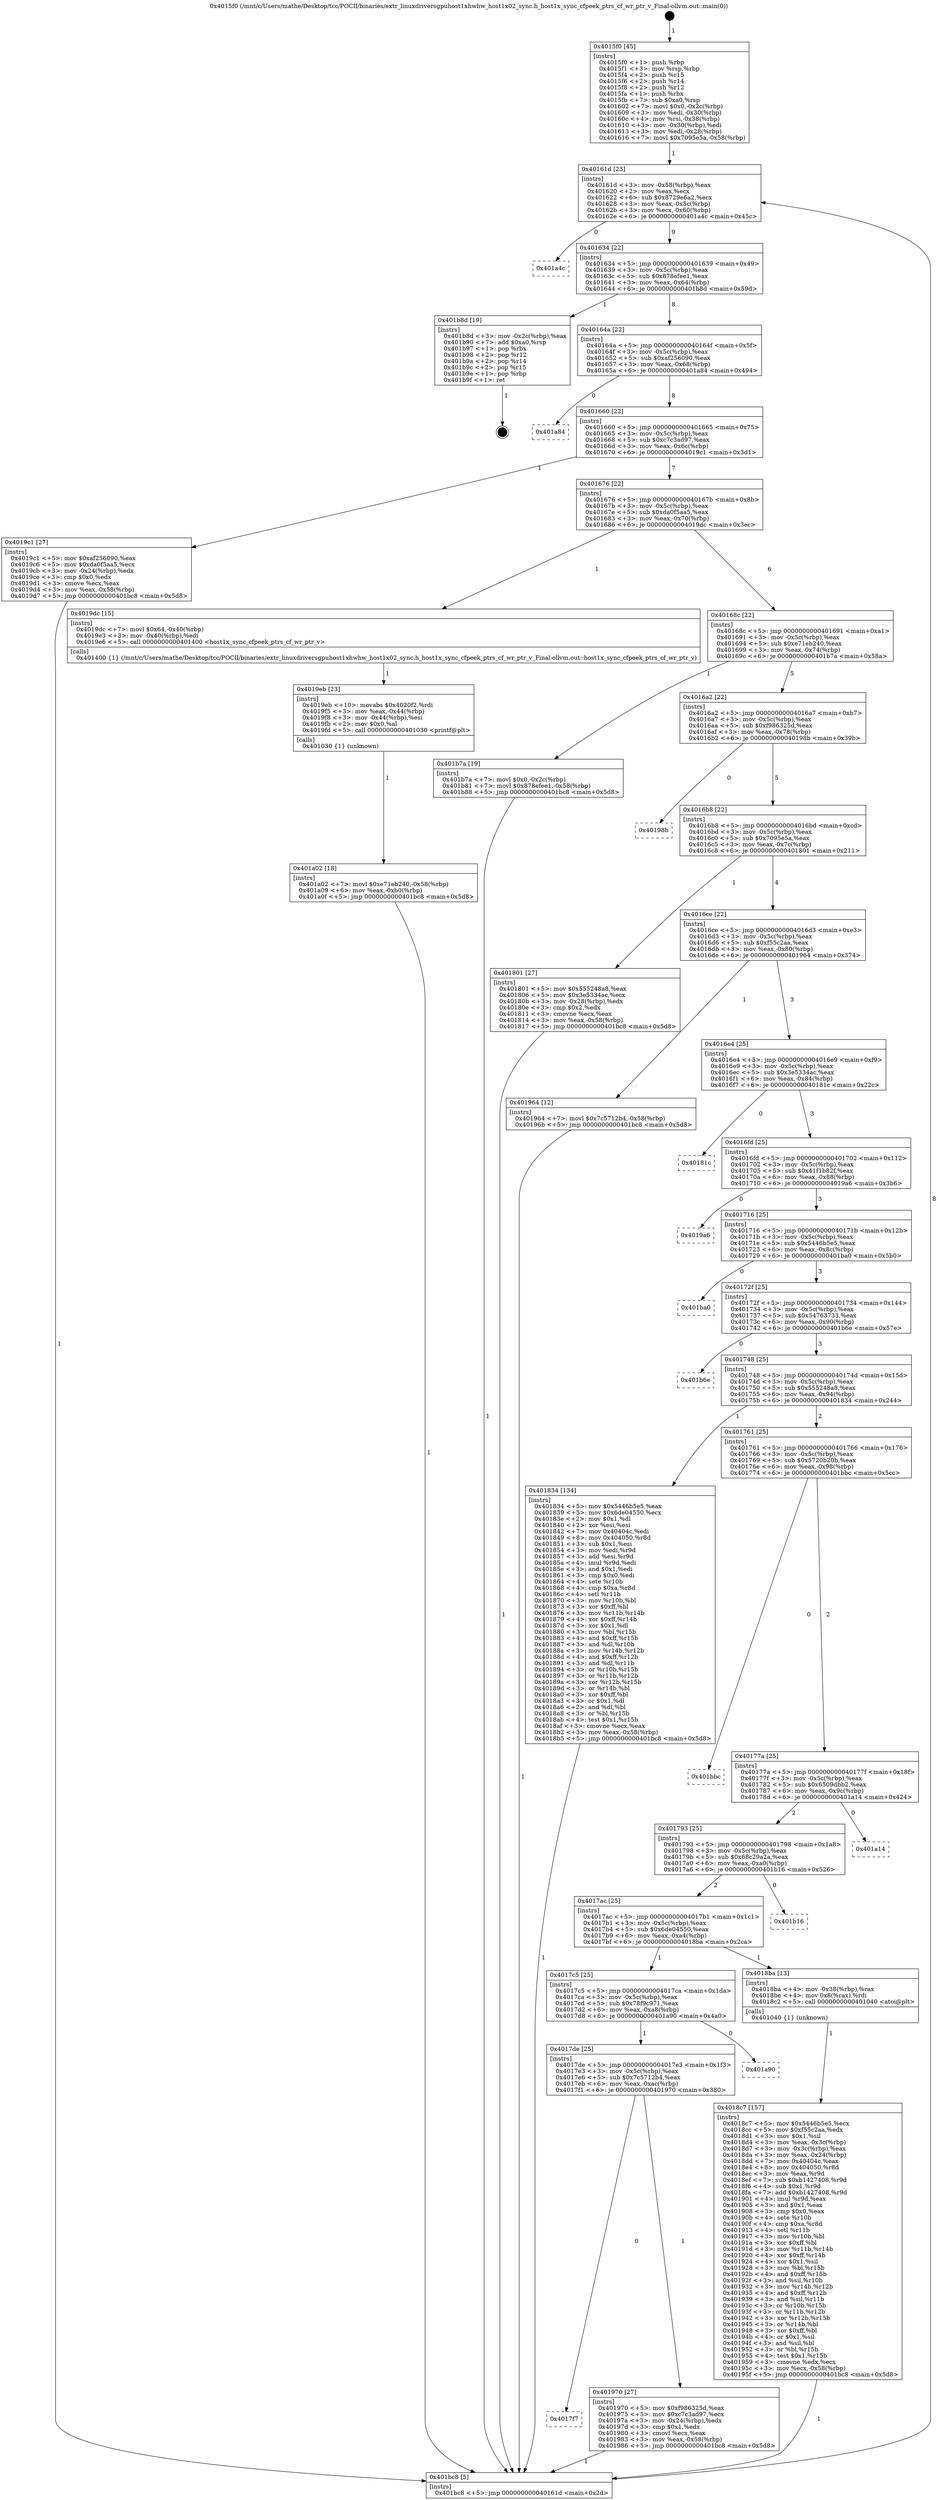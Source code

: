 digraph "0x4015f0" {
  label = "0x4015f0 (/mnt/c/Users/mathe/Desktop/tcc/POCII/binaries/extr_linuxdriversgpuhost1xhwhw_host1x02_sync.h_host1x_sync_cfpeek_ptrs_cf_wr_ptr_v_Final-ollvm.out::main(0))"
  labelloc = "t"
  node[shape=record]

  Entry [label="",width=0.3,height=0.3,shape=circle,fillcolor=black,style=filled]
  "0x40161d" [label="{
     0x40161d [23]\l
     | [instrs]\l
     &nbsp;&nbsp;0x40161d \<+3\>: mov -0x58(%rbp),%eax\l
     &nbsp;&nbsp;0x401620 \<+2\>: mov %eax,%ecx\l
     &nbsp;&nbsp;0x401622 \<+6\>: sub $0x8729e6a2,%ecx\l
     &nbsp;&nbsp;0x401628 \<+3\>: mov %eax,-0x5c(%rbp)\l
     &nbsp;&nbsp;0x40162b \<+3\>: mov %ecx,-0x60(%rbp)\l
     &nbsp;&nbsp;0x40162e \<+6\>: je 0000000000401a4c \<main+0x45c\>\l
  }"]
  "0x401a4c" [label="{
     0x401a4c\l
  }", style=dashed]
  "0x401634" [label="{
     0x401634 [22]\l
     | [instrs]\l
     &nbsp;&nbsp;0x401634 \<+5\>: jmp 0000000000401639 \<main+0x49\>\l
     &nbsp;&nbsp;0x401639 \<+3\>: mov -0x5c(%rbp),%eax\l
     &nbsp;&nbsp;0x40163c \<+5\>: sub $0x878efee1,%eax\l
     &nbsp;&nbsp;0x401641 \<+3\>: mov %eax,-0x64(%rbp)\l
     &nbsp;&nbsp;0x401644 \<+6\>: je 0000000000401b8d \<main+0x59d\>\l
  }"]
  Exit [label="",width=0.3,height=0.3,shape=circle,fillcolor=black,style=filled,peripheries=2]
  "0x401b8d" [label="{
     0x401b8d [19]\l
     | [instrs]\l
     &nbsp;&nbsp;0x401b8d \<+3\>: mov -0x2c(%rbp),%eax\l
     &nbsp;&nbsp;0x401b90 \<+7\>: add $0xa0,%rsp\l
     &nbsp;&nbsp;0x401b97 \<+1\>: pop %rbx\l
     &nbsp;&nbsp;0x401b98 \<+2\>: pop %r12\l
     &nbsp;&nbsp;0x401b9a \<+2\>: pop %r14\l
     &nbsp;&nbsp;0x401b9c \<+2\>: pop %r15\l
     &nbsp;&nbsp;0x401b9e \<+1\>: pop %rbp\l
     &nbsp;&nbsp;0x401b9f \<+1\>: ret\l
  }"]
  "0x40164a" [label="{
     0x40164a [22]\l
     | [instrs]\l
     &nbsp;&nbsp;0x40164a \<+5\>: jmp 000000000040164f \<main+0x5f\>\l
     &nbsp;&nbsp;0x40164f \<+3\>: mov -0x5c(%rbp),%eax\l
     &nbsp;&nbsp;0x401652 \<+5\>: sub $0xaf256090,%eax\l
     &nbsp;&nbsp;0x401657 \<+3\>: mov %eax,-0x68(%rbp)\l
     &nbsp;&nbsp;0x40165a \<+6\>: je 0000000000401a84 \<main+0x494\>\l
  }"]
  "0x401a02" [label="{
     0x401a02 [18]\l
     | [instrs]\l
     &nbsp;&nbsp;0x401a02 \<+7\>: movl $0xe71eb240,-0x58(%rbp)\l
     &nbsp;&nbsp;0x401a09 \<+6\>: mov %eax,-0xb0(%rbp)\l
     &nbsp;&nbsp;0x401a0f \<+5\>: jmp 0000000000401bc8 \<main+0x5d8\>\l
  }"]
  "0x401a84" [label="{
     0x401a84\l
  }", style=dashed]
  "0x401660" [label="{
     0x401660 [22]\l
     | [instrs]\l
     &nbsp;&nbsp;0x401660 \<+5\>: jmp 0000000000401665 \<main+0x75\>\l
     &nbsp;&nbsp;0x401665 \<+3\>: mov -0x5c(%rbp),%eax\l
     &nbsp;&nbsp;0x401668 \<+5\>: sub $0xc7c3ad97,%eax\l
     &nbsp;&nbsp;0x40166d \<+3\>: mov %eax,-0x6c(%rbp)\l
     &nbsp;&nbsp;0x401670 \<+6\>: je 00000000004019c1 \<main+0x3d1\>\l
  }"]
  "0x4019eb" [label="{
     0x4019eb [23]\l
     | [instrs]\l
     &nbsp;&nbsp;0x4019eb \<+10\>: movabs $0x4020f2,%rdi\l
     &nbsp;&nbsp;0x4019f5 \<+3\>: mov %eax,-0x44(%rbp)\l
     &nbsp;&nbsp;0x4019f8 \<+3\>: mov -0x44(%rbp),%esi\l
     &nbsp;&nbsp;0x4019fb \<+2\>: mov $0x0,%al\l
     &nbsp;&nbsp;0x4019fd \<+5\>: call 0000000000401030 \<printf@plt\>\l
     | [calls]\l
     &nbsp;&nbsp;0x401030 \{1\} (unknown)\l
  }"]
  "0x4019c1" [label="{
     0x4019c1 [27]\l
     | [instrs]\l
     &nbsp;&nbsp;0x4019c1 \<+5\>: mov $0xaf256090,%eax\l
     &nbsp;&nbsp;0x4019c6 \<+5\>: mov $0xda0f5aa5,%ecx\l
     &nbsp;&nbsp;0x4019cb \<+3\>: mov -0x24(%rbp),%edx\l
     &nbsp;&nbsp;0x4019ce \<+3\>: cmp $0x0,%edx\l
     &nbsp;&nbsp;0x4019d1 \<+3\>: cmove %ecx,%eax\l
     &nbsp;&nbsp;0x4019d4 \<+3\>: mov %eax,-0x58(%rbp)\l
     &nbsp;&nbsp;0x4019d7 \<+5\>: jmp 0000000000401bc8 \<main+0x5d8\>\l
  }"]
  "0x401676" [label="{
     0x401676 [22]\l
     | [instrs]\l
     &nbsp;&nbsp;0x401676 \<+5\>: jmp 000000000040167b \<main+0x8b\>\l
     &nbsp;&nbsp;0x40167b \<+3\>: mov -0x5c(%rbp),%eax\l
     &nbsp;&nbsp;0x40167e \<+5\>: sub $0xda0f5aa5,%eax\l
     &nbsp;&nbsp;0x401683 \<+3\>: mov %eax,-0x70(%rbp)\l
     &nbsp;&nbsp;0x401686 \<+6\>: je 00000000004019dc \<main+0x3ec\>\l
  }"]
  "0x4017f7" [label="{
     0x4017f7\l
  }", style=dashed]
  "0x4019dc" [label="{
     0x4019dc [15]\l
     | [instrs]\l
     &nbsp;&nbsp;0x4019dc \<+7\>: movl $0x64,-0x40(%rbp)\l
     &nbsp;&nbsp;0x4019e3 \<+3\>: mov -0x40(%rbp),%edi\l
     &nbsp;&nbsp;0x4019e6 \<+5\>: call 0000000000401400 \<host1x_sync_cfpeek_ptrs_cf_wr_ptr_v\>\l
     | [calls]\l
     &nbsp;&nbsp;0x401400 \{1\} (/mnt/c/Users/mathe/Desktop/tcc/POCII/binaries/extr_linuxdriversgpuhost1xhwhw_host1x02_sync.h_host1x_sync_cfpeek_ptrs_cf_wr_ptr_v_Final-ollvm.out::host1x_sync_cfpeek_ptrs_cf_wr_ptr_v)\l
  }"]
  "0x40168c" [label="{
     0x40168c [22]\l
     | [instrs]\l
     &nbsp;&nbsp;0x40168c \<+5\>: jmp 0000000000401691 \<main+0xa1\>\l
     &nbsp;&nbsp;0x401691 \<+3\>: mov -0x5c(%rbp),%eax\l
     &nbsp;&nbsp;0x401694 \<+5\>: sub $0xe71eb240,%eax\l
     &nbsp;&nbsp;0x401699 \<+3\>: mov %eax,-0x74(%rbp)\l
     &nbsp;&nbsp;0x40169c \<+6\>: je 0000000000401b7a \<main+0x58a\>\l
  }"]
  "0x401970" [label="{
     0x401970 [27]\l
     | [instrs]\l
     &nbsp;&nbsp;0x401970 \<+5\>: mov $0xf986325d,%eax\l
     &nbsp;&nbsp;0x401975 \<+5\>: mov $0xc7c3ad97,%ecx\l
     &nbsp;&nbsp;0x40197a \<+3\>: mov -0x24(%rbp),%edx\l
     &nbsp;&nbsp;0x40197d \<+3\>: cmp $0x1,%edx\l
     &nbsp;&nbsp;0x401980 \<+3\>: cmovl %ecx,%eax\l
     &nbsp;&nbsp;0x401983 \<+3\>: mov %eax,-0x58(%rbp)\l
     &nbsp;&nbsp;0x401986 \<+5\>: jmp 0000000000401bc8 \<main+0x5d8\>\l
  }"]
  "0x401b7a" [label="{
     0x401b7a [19]\l
     | [instrs]\l
     &nbsp;&nbsp;0x401b7a \<+7\>: movl $0x0,-0x2c(%rbp)\l
     &nbsp;&nbsp;0x401b81 \<+7\>: movl $0x878efee1,-0x58(%rbp)\l
     &nbsp;&nbsp;0x401b88 \<+5\>: jmp 0000000000401bc8 \<main+0x5d8\>\l
  }"]
  "0x4016a2" [label="{
     0x4016a2 [22]\l
     | [instrs]\l
     &nbsp;&nbsp;0x4016a2 \<+5\>: jmp 00000000004016a7 \<main+0xb7\>\l
     &nbsp;&nbsp;0x4016a7 \<+3\>: mov -0x5c(%rbp),%eax\l
     &nbsp;&nbsp;0x4016aa \<+5\>: sub $0xf986325d,%eax\l
     &nbsp;&nbsp;0x4016af \<+3\>: mov %eax,-0x78(%rbp)\l
     &nbsp;&nbsp;0x4016b2 \<+6\>: je 000000000040198b \<main+0x39b\>\l
  }"]
  "0x4017de" [label="{
     0x4017de [25]\l
     | [instrs]\l
     &nbsp;&nbsp;0x4017de \<+5\>: jmp 00000000004017e3 \<main+0x1f3\>\l
     &nbsp;&nbsp;0x4017e3 \<+3\>: mov -0x5c(%rbp),%eax\l
     &nbsp;&nbsp;0x4017e6 \<+5\>: sub $0x7c5712b4,%eax\l
     &nbsp;&nbsp;0x4017eb \<+6\>: mov %eax,-0xac(%rbp)\l
     &nbsp;&nbsp;0x4017f1 \<+6\>: je 0000000000401970 \<main+0x380\>\l
  }"]
  "0x40198b" [label="{
     0x40198b\l
  }", style=dashed]
  "0x4016b8" [label="{
     0x4016b8 [22]\l
     | [instrs]\l
     &nbsp;&nbsp;0x4016b8 \<+5\>: jmp 00000000004016bd \<main+0xcd\>\l
     &nbsp;&nbsp;0x4016bd \<+3\>: mov -0x5c(%rbp),%eax\l
     &nbsp;&nbsp;0x4016c0 \<+5\>: sub $0x7095e5a,%eax\l
     &nbsp;&nbsp;0x4016c5 \<+3\>: mov %eax,-0x7c(%rbp)\l
     &nbsp;&nbsp;0x4016c8 \<+6\>: je 0000000000401801 \<main+0x211\>\l
  }"]
  "0x401a90" [label="{
     0x401a90\l
  }", style=dashed]
  "0x401801" [label="{
     0x401801 [27]\l
     | [instrs]\l
     &nbsp;&nbsp;0x401801 \<+5\>: mov $0x555248a8,%eax\l
     &nbsp;&nbsp;0x401806 \<+5\>: mov $0x3e5334ac,%ecx\l
     &nbsp;&nbsp;0x40180b \<+3\>: mov -0x28(%rbp),%edx\l
     &nbsp;&nbsp;0x40180e \<+3\>: cmp $0x2,%edx\l
     &nbsp;&nbsp;0x401811 \<+3\>: cmovne %ecx,%eax\l
     &nbsp;&nbsp;0x401814 \<+3\>: mov %eax,-0x58(%rbp)\l
     &nbsp;&nbsp;0x401817 \<+5\>: jmp 0000000000401bc8 \<main+0x5d8\>\l
  }"]
  "0x4016ce" [label="{
     0x4016ce [22]\l
     | [instrs]\l
     &nbsp;&nbsp;0x4016ce \<+5\>: jmp 00000000004016d3 \<main+0xe3\>\l
     &nbsp;&nbsp;0x4016d3 \<+3\>: mov -0x5c(%rbp),%eax\l
     &nbsp;&nbsp;0x4016d6 \<+5\>: sub $0xf55c2aa,%eax\l
     &nbsp;&nbsp;0x4016db \<+3\>: mov %eax,-0x80(%rbp)\l
     &nbsp;&nbsp;0x4016de \<+6\>: je 0000000000401964 \<main+0x374\>\l
  }"]
  "0x401bc8" [label="{
     0x401bc8 [5]\l
     | [instrs]\l
     &nbsp;&nbsp;0x401bc8 \<+5\>: jmp 000000000040161d \<main+0x2d\>\l
  }"]
  "0x4015f0" [label="{
     0x4015f0 [45]\l
     | [instrs]\l
     &nbsp;&nbsp;0x4015f0 \<+1\>: push %rbp\l
     &nbsp;&nbsp;0x4015f1 \<+3\>: mov %rsp,%rbp\l
     &nbsp;&nbsp;0x4015f4 \<+2\>: push %r15\l
     &nbsp;&nbsp;0x4015f6 \<+2\>: push %r14\l
     &nbsp;&nbsp;0x4015f8 \<+2\>: push %r12\l
     &nbsp;&nbsp;0x4015fa \<+1\>: push %rbx\l
     &nbsp;&nbsp;0x4015fb \<+7\>: sub $0xa0,%rsp\l
     &nbsp;&nbsp;0x401602 \<+7\>: movl $0x0,-0x2c(%rbp)\l
     &nbsp;&nbsp;0x401609 \<+3\>: mov %edi,-0x30(%rbp)\l
     &nbsp;&nbsp;0x40160c \<+4\>: mov %rsi,-0x38(%rbp)\l
     &nbsp;&nbsp;0x401610 \<+3\>: mov -0x30(%rbp),%edi\l
     &nbsp;&nbsp;0x401613 \<+3\>: mov %edi,-0x28(%rbp)\l
     &nbsp;&nbsp;0x401616 \<+7\>: movl $0x7095e5a,-0x58(%rbp)\l
  }"]
  "0x4018c7" [label="{
     0x4018c7 [157]\l
     | [instrs]\l
     &nbsp;&nbsp;0x4018c7 \<+5\>: mov $0x5446b5e5,%ecx\l
     &nbsp;&nbsp;0x4018cc \<+5\>: mov $0xf55c2aa,%edx\l
     &nbsp;&nbsp;0x4018d1 \<+3\>: mov $0x1,%sil\l
     &nbsp;&nbsp;0x4018d4 \<+3\>: mov %eax,-0x3c(%rbp)\l
     &nbsp;&nbsp;0x4018d7 \<+3\>: mov -0x3c(%rbp),%eax\l
     &nbsp;&nbsp;0x4018da \<+3\>: mov %eax,-0x24(%rbp)\l
     &nbsp;&nbsp;0x4018dd \<+7\>: mov 0x40404c,%eax\l
     &nbsp;&nbsp;0x4018e4 \<+8\>: mov 0x404050,%r8d\l
     &nbsp;&nbsp;0x4018ec \<+3\>: mov %eax,%r9d\l
     &nbsp;&nbsp;0x4018ef \<+7\>: sub $0xb1427408,%r9d\l
     &nbsp;&nbsp;0x4018f6 \<+4\>: sub $0x1,%r9d\l
     &nbsp;&nbsp;0x4018fa \<+7\>: add $0xb1427408,%r9d\l
     &nbsp;&nbsp;0x401901 \<+4\>: imul %r9d,%eax\l
     &nbsp;&nbsp;0x401905 \<+3\>: and $0x1,%eax\l
     &nbsp;&nbsp;0x401908 \<+3\>: cmp $0x0,%eax\l
     &nbsp;&nbsp;0x40190b \<+4\>: sete %r10b\l
     &nbsp;&nbsp;0x40190f \<+4\>: cmp $0xa,%r8d\l
     &nbsp;&nbsp;0x401913 \<+4\>: setl %r11b\l
     &nbsp;&nbsp;0x401917 \<+3\>: mov %r10b,%bl\l
     &nbsp;&nbsp;0x40191a \<+3\>: xor $0xff,%bl\l
     &nbsp;&nbsp;0x40191d \<+3\>: mov %r11b,%r14b\l
     &nbsp;&nbsp;0x401920 \<+4\>: xor $0xff,%r14b\l
     &nbsp;&nbsp;0x401924 \<+4\>: xor $0x1,%sil\l
     &nbsp;&nbsp;0x401928 \<+3\>: mov %bl,%r15b\l
     &nbsp;&nbsp;0x40192b \<+4\>: and $0xff,%r15b\l
     &nbsp;&nbsp;0x40192f \<+3\>: and %sil,%r10b\l
     &nbsp;&nbsp;0x401932 \<+3\>: mov %r14b,%r12b\l
     &nbsp;&nbsp;0x401935 \<+4\>: and $0xff,%r12b\l
     &nbsp;&nbsp;0x401939 \<+3\>: and %sil,%r11b\l
     &nbsp;&nbsp;0x40193c \<+3\>: or %r10b,%r15b\l
     &nbsp;&nbsp;0x40193f \<+3\>: or %r11b,%r12b\l
     &nbsp;&nbsp;0x401942 \<+3\>: xor %r12b,%r15b\l
     &nbsp;&nbsp;0x401945 \<+3\>: or %r14b,%bl\l
     &nbsp;&nbsp;0x401948 \<+3\>: xor $0xff,%bl\l
     &nbsp;&nbsp;0x40194b \<+4\>: or $0x1,%sil\l
     &nbsp;&nbsp;0x40194f \<+3\>: and %sil,%bl\l
     &nbsp;&nbsp;0x401952 \<+3\>: or %bl,%r15b\l
     &nbsp;&nbsp;0x401955 \<+4\>: test $0x1,%r15b\l
     &nbsp;&nbsp;0x401959 \<+3\>: cmovne %edx,%ecx\l
     &nbsp;&nbsp;0x40195c \<+3\>: mov %ecx,-0x58(%rbp)\l
     &nbsp;&nbsp;0x40195f \<+5\>: jmp 0000000000401bc8 \<main+0x5d8\>\l
  }"]
  "0x401964" [label="{
     0x401964 [12]\l
     | [instrs]\l
     &nbsp;&nbsp;0x401964 \<+7\>: movl $0x7c5712b4,-0x58(%rbp)\l
     &nbsp;&nbsp;0x40196b \<+5\>: jmp 0000000000401bc8 \<main+0x5d8\>\l
  }"]
  "0x4016e4" [label="{
     0x4016e4 [25]\l
     | [instrs]\l
     &nbsp;&nbsp;0x4016e4 \<+5\>: jmp 00000000004016e9 \<main+0xf9\>\l
     &nbsp;&nbsp;0x4016e9 \<+3\>: mov -0x5c(%rbp),%eax\l
     &nbsp;&nbsp;0x4016ec \<+5\>: sub $0x3e5334ac,%eax\l
     &nbsp;&nbsp;0x4016f1 \<+6\>: mov %eax,-0x84(%rbp)\l
     &nbsp;&nbsp;0x4016f7 \<+6\>: je 000000000040181c \<main+0x22c\>\l
  }"]
  "0x4017c5" [label="{
     0x4017c5 [25]\l
     | [instrs]\l
     &nbsp;&nbsp;0x4017c5 \<+5\>: jmp 00000000004017ca \<main+0x1da\>\l
     &nbsp;&nbsp;0x4017ca \<+3\>: mov -0x5c(%rbp),%eax\l
     &nbsp;&nbsp;0x4017cd \<+5\>: sub $0x78f9c971,%eax\l
     &nbsp;&nbsp;0x4017d2 \<+6\>: mov %eax,-0xa8(%rbp)\l
     &nbsp;&nbsp;0x4017d8 \<+6\>: je 0000000000401a90 \<main+0x4a0\>\l
  }"]
  "0x40181c" [label="{
     0x40181c\l
  }", style=dashed]
  "0x4016fd" [label="{
     0x4016fd [25]\l
     | [instrs]\l
     &nbsp;&nbsp;0x4016fd \<+5\>: jmp 0000000000401702 \<main+0x112\>\l
     &nbsp;&nbsp;0x401702 \<+3\>: mov -0x5c(%rbp),%eax\l
     &nbsp;&nbsp;0x401705 \<+5\>: sub $0x41f1b82f,%eax\l
     &nbsp;&nbsp;0x40170a \<+6\>: mov %eax,-0x88(%rbp)\l
     &nbsp;&nbsp;0x401710 \<+6\>: je 00000000004019a6 \<main+0x3b6\>\l
  }"]
  "0x4018ba" [label="{
     0x4018ba [13]\l
     | [instrs]\l
     &nbsp;&nbsp;0x4018ba \<+4\>: mov -0x38(%rbp),%rax\l
     &nbsp;&nbsp;0x4018be \<+4\>: mov 0x8(%rax),%rdi\l
     &nbsp;&nbsp;0x4018c2 \<+5\>: call 0000000000401040 \<atoi@plt\>\l
     | [calls]\l
     &nbsp;&nbsp;0x401040 \{1\} (unknown)\l
  }"]
  "0x4019a6" [label="{
     0x4019a6\l
  }", style=dashed]
  "0x401716" [label="{
     0x401716 [25]\l
     | [instrs]\l
     &nbsp;&nbsp;0x401716 \<+5\>: jmp 000000000040171b \<main+0x12b\>\l
     &nbsp;&nbsp;0x40171b \<+3\>: mov -0x5c(%rbp),%eax\l
     &nbsp;&nbsp;0x40171e \<+5\>: sub $0x5446b5e5,%eax\l
     &nbsp;&nbsp;0x401723 \<+6\>: mov %eax,-0x8c(%rbp)\l
     &nbsp;&nbsp;0x401729 \<+6\>: je 0000000000401ba0 \<main+0x5b0\>\l
  }"]
  "0x4017ac" [label="{
     0x4017ac [25]\l
     | [instrs]\l
     &nbsp;&nbsp;0x4017ac \<+5\>: jmp 00000000004017b1 \<main+0x1c1\>\l
     &nbsp;&nbsp;0x4017b1 \<+3\>: mov -0x5c(%rbp),%eax\l
     &nbsp;&nbsp;0x4017b4 \<+5\>: sub $0x6de04550,%eax\l
     &nbsp;&nbsp;0x4017b9 \<+6\>: mov %eax,-0xa4(%rbp)\l
     &nbsp;&nbsp;0x4017bf \<+6\>: je 00000000004018ba \<main+0x2ca\>\l
  }"]
  "0x401ba0" [label="{
     0x401ba0\l
  }", style=dashed]
  "0x40172f" [label="{
     0x40172f [25]\l
     | [instrs]\l
     &nbsp;&nbsp;0x40172f \<+5\>: jmp 0000000000401734 \<main+0x144\>\l
     &nbsp;&nbsp;0x401734 \<+3\>: mov -0x5c(%rbp),%eax\l
     &nbsp;&nbsp;0x401737 \<+5\>: sub $0x54763733,%eax\l
     &nbsp;&nbsp;0x40173c \<+6\>: mov %eax,-0x90(%rbp)\l
     &nbsp;&nbsp;0x401742 \<+6\>: je 0000000000401b6e \<main+0x57e\>\l
  }"]
  "0x401b16" [label="{
     0x401b16\l
  }", style=dashed]
  "0x401b6e" [label="{
     0x401b6e\l
  }", style=dashed]
  "0x401748" [label="{
     0x401748 [25]\l
     | [instrs]\l
     &nbsp;&nbsp;0x401748 \<+5\>: jmp 000000000040174d \<main+0x15d\>\l
     &nbsp;&nbsp;0x40174d \<+3\>: mov -0x5c(%rbp),%eax\l
     &nbsp;&nbsp;0x401750 \<+5\>: sub $0x555248a8,%eax\l
     &nbsp;&nbsp;0x401755 \<+6\>: mov %eax,-0x94(%rbp)\l
     &nbsp;&nbsp;0x40175b \<+6\>: je 0000000000401834 \<main+0x244\>\l
  }"]
  "0x401793" [label="{
     0x401793 [25]\l
     | [instrs]\l
     &nbsp;&nbsp;0x401793 \<+5\>: jmp 0000000000401798 \<main+0x1a8\>\l
     &nbsp;&nbsp;0x401798 \<+3\>: mov -0x5c(%rbp),%eax\l
     &nbsp;&nbsp;0x40179b \<+5\>: sub $0x68c29a2a,%eax\l
     &nbsp;&nbsp;0x4017a0 \<+6\>: mov %eax,-0xa0(%rbp)\l
     &nbsp;&nbsp;0x4017a6 \<+6\>: je 0000000000401b16 \<main+0x526\>\l
  }"]
  "0x401834" [label="{
     0x401834 [134]\l
     | [instrs]\l
     &nbsp;&nbsp;0x401834 \<+5\>: mov $0x5446b5e5,%eax\l
     &nbsp;&nbsp;0x401839 \<+5\>: mov $0x6de04550,%ecx\l
     &nbsp;&nbsp;0x40183e \<+2\>: mov $0x1,%dl\l
     &nbsp;&nbsp;0x401840 \<+2\>: xor %esi,%esi\l
     &nbsp;&nbsp;0x401842 \<+7\>: mov 0x40404c,%edi\l
     &nbsp;&nbsp;0x401849 \<+8\>: mov 0x404050,%r8d\l
     &nbsp;&nbsp;0x401851 \<+3\>: sub $0x1,%esi\l
     &nbsp;&nbsp;0x401854 \<+3\>: mov %edi,%r9d\l
     &nbsp;&nbsp;0x401857 \<+3\>: add %esi,%r9d\l
     &nbsp;&nbsp;0x40185a \<+4\>: imul %r9d,%edi\l
     &nbsp;&nbsp;0x40185e \<+3\>: and $0x1,%edi\l
     &nbsp;&nbsp;0x401861 \<+3\>: cmp $0x0,%edi\l
     &nbsp;&nbsp;0x401864 \<+4\>: sete %r10b\l
     &nbsp;&nbsp;0x401868 \<+4\>: cmp $0xa,%r8d\l
     &nbsp;&nbsp;0x40186c \<+4\>: setl %r11b\l
     &nbsp;&nbsp;0x401870 \<+3\>: mov %r10b,%bl\l
     &nbsp;&nbsp;0x401873 \<+3\>: xor $0xff,%bl\l
     &nbsp;&nbsp;0x401876 \<+3\>: mov %r11b,%r14b\l
     &nbsp;&nbsp;0x401879 \<+4\>: xor $0xff,%r14b\l
     &nbsp;&nbsp;0x40187d \<+3\>: xor $0x1,%dl\l
     &nbsp;&nbsp;0x401880 \<+3\>: mov %bl,%r15b\l
     &nbsp;&nbsp;0x401883 \<+4\>: and $0xff,%r15b\l
     &nbsp;&nbsp;0x401887 \<+3\>: and %dl,%r10b\l
     &nbsp;&nbsp;0x40188a \<+3\>: mov %r14b,%r12b\l
     &nbsp;&nbsp;0x40188d \<+4\>: and $0xff,%r12b\l
     &nbsp;&nbsp;0x401891 \<+3\>: and %dl,%r11b\l
     &nbsp;&nbsp;0x401894 \<+3\>: or %r10b,%r15b\l
     &nbsp;&nbsp;0x401897 \<+3\>: or %r11b,%r12b\l
     &nbsp;&nbsp;0x40189a \<+3\>: xor %r12b,%r15b\l
     &nbsp;&nbsp;0x40189d \<+3\>: or %r14b,%bl\l
     &nbsp;&nbsp;0x4018a0 \<+3\>: xor $0xff,%bl\l
     &nbsp;&nbsp;0x4018a3 \<+3\>: or $0x1,%dl\l
     &nbsp;&nbsp;0x4018a6 \<+2\>: and %dl,%bl\l
     &nbsp;&nbsp;0x4018a8 \<+3\>: or %bl,%r15b\l
     &nbsp;&nbsp;0x4018ab \<+4\>: test $0x1,%r15b\l
     &nbsp;&nbsp;0x4018af \<+3\>: cmovne %ecx,%eax\l
     &nbsp;&nbsp;0x4018b2 \<+3\>: mov %eax,-0x58(%rbp)\l
     &nbsp;&nbsp;0x4018b5 \<+5\>: jmp 0000000000401bc8 \<main+0x5d8\>\l
  }"]
  "0x401761" [label="{
     0x401761 [25]\l
     | [instrs]\l
     &nbsp;&nbsp;0x401761 \<+5\>: jmp 0000000000401766 \<main+0x176\>\l
     &nbsp;&nbsp;0x401766 \<+3\>: mov -0x5c(%rbp),%eax\l
     &nbsp;&nbsp;0x401769 \<+5\>: sub $0x5720b20b,%eax\l
     &nbsp;&nbsp;0x40176e \<+6\>: mov %eax,-0x98(%rbp)\l
     &nbsp;&nbsp;0x401774 \<+6\>: je 0000000000401bbc \<main+0x5cc\>\l
  }"]
  "0x401a14" [label="{
     0x401a14\l
  }", style=dashed]
  "0x401bbc" [label="{
     0x401bbc\l
  }", style=dashed]
  "0x40177a" [label="{
     0x40177a [25]\l
     | [instrs]\l
     &nbsp;&nbsp;0x40177a \<+5\>: jmp 000000000040177f \<main+0x18f\>\l
     &nbsp;&nbsp;0x40177f \<+3\>: mov -0x5c(%rbp),%eax\l
     &nbsp;&nbsp;0x401782 \<+5\>: sub $0x6509dbb2,%eax\l
     &nbsp;&nbsp;0x401787 \<+6\>: mov %eax,-0x9c(%rbp)\l
     &nbsp;&nbsp;0x40178d \<+6\>: je 0000000000401a14 \<main+0x424\>\l
  }"]
  Entry -> "0x4015f0" [label=" 1"]
  "0x40161d" -> "0x401a4c" [label=" 0"]
  "0x40161d" -> "0x401634" [label=" 9"]
  "0x401b8d" -> Exit [label=" 1"]
  "0x401634" -> "0x401b8d" [label=" 1"]
  "0x401634" -> "0x40164a" [label=" 8"]
  "0x401b7a" -> "0x401bc8" [label=" 1"]
  "0x40164a" -> "0x401a84" [label=" 0"]
  "0x40164a" -> "0x401660" [label=" 8"]
  "0x401a02" -> "0x401bc8" [label=" 1"]
  "0x401660" -> "0x4019c1" [label=" 1"]
  "0x401660" -> "0x401676" [label=" 7"]
  "0x4019eb" -> "0x401a02" [label=" 1"]
  "0x401676" -> "0x4019dc" [label=" 1"]
  "0x401676" -> "0x40168c" [label=" 6"]
  "0x4019dc" -> "0x4019eb" [label=" 1"]
  "0x40168c" -> "0x401b7a" [label=" 1"]
  "0x40168c" -> "0x4016a2" [label=" 5"]
  "0x4019c1" -> "0x401bc8" [label=" 1"]
  "0x4016a2" -> "0x40198b" [label=" 0"]
  "0x4016a2" -> "0x4016b8" [label=" 5"]
  "0x4017de" -> "0x4017f7" [label=" 0"]
  "0x4016b8" -> "0x401801" [label=" 1"]
  "0x4016b8" -> "0x4016ce" [label=" 4"]
  "0x401801" -> "0x401bc8" [label=" 1"]
  "0x4015f0" -> "0x40161d" [label=" 1"]
  "0x401bc8" -> "0x40161d" [label=" 8"]
  "0x4017de" -> "0x401970" [label=" 1"]
  "0x4016ce" -> "0x401964" [label=" 1"]
  "0x4016ce" -> "0x4016e4" [label=" 3"]
  "0x4017c5" -> "0x4017de" [label=" 1"]
  "0x4016e4" -> "0x40181c" [label=" 0"]
  "0x4016e4" -> "0x4016fd" [label=" 3"]
  "0x4017c5" -> "0x401a90" [label=" 0"]
  "0x4016fd" -> "0x4019a6" [label=" 0"]
  "0x4016fd" -> "0x401716" [label=" 3"]
  "0x401970" -> "0x401bc8" [label=" 1"]
  "0x401716" -> "0x401ba0" [label=" 0"]
  "0x401716" -> "0x40172f" [label=" 3"]
  "0x4018c7" -> "0x401bc8" [label=" 1"]
  "0x40172f" -> "0x401b6e" [label=" 0"]
  "0x40172f" -> "0x401748" [label=" 3"]
  "0x4018ba" -> "0x4018c7" [label=" 1"]
  "0x401748" -> "0x401834" [label=" 1"]
  "0x401748" -> "0x401761" [label=" 2"]
  "0x401834" -> "0x401bc8" [label=" 1"]
  "0x4017ac" -> "0x4018ba" [label=" 1"]
  "0x401761" -> "0x401bbc" [label=" 0"]
  "0x401761" -> "0x40177a" [label=" 2"]
  "0x401964" -> "0x401bc8" [label=" 1"]
  "0x40177a" -> "0x401a14" [label=" 0"]
  "0x40177a" -> "0x401793" [label=" 2"]
  "0x4017ac" -> "0x4017c5" [label=" 1"]
  "0x401793" -> "0x401b16" [label=" 0"]
  "0x401793" -> "0x4017ac" [label=" 2"]
}
